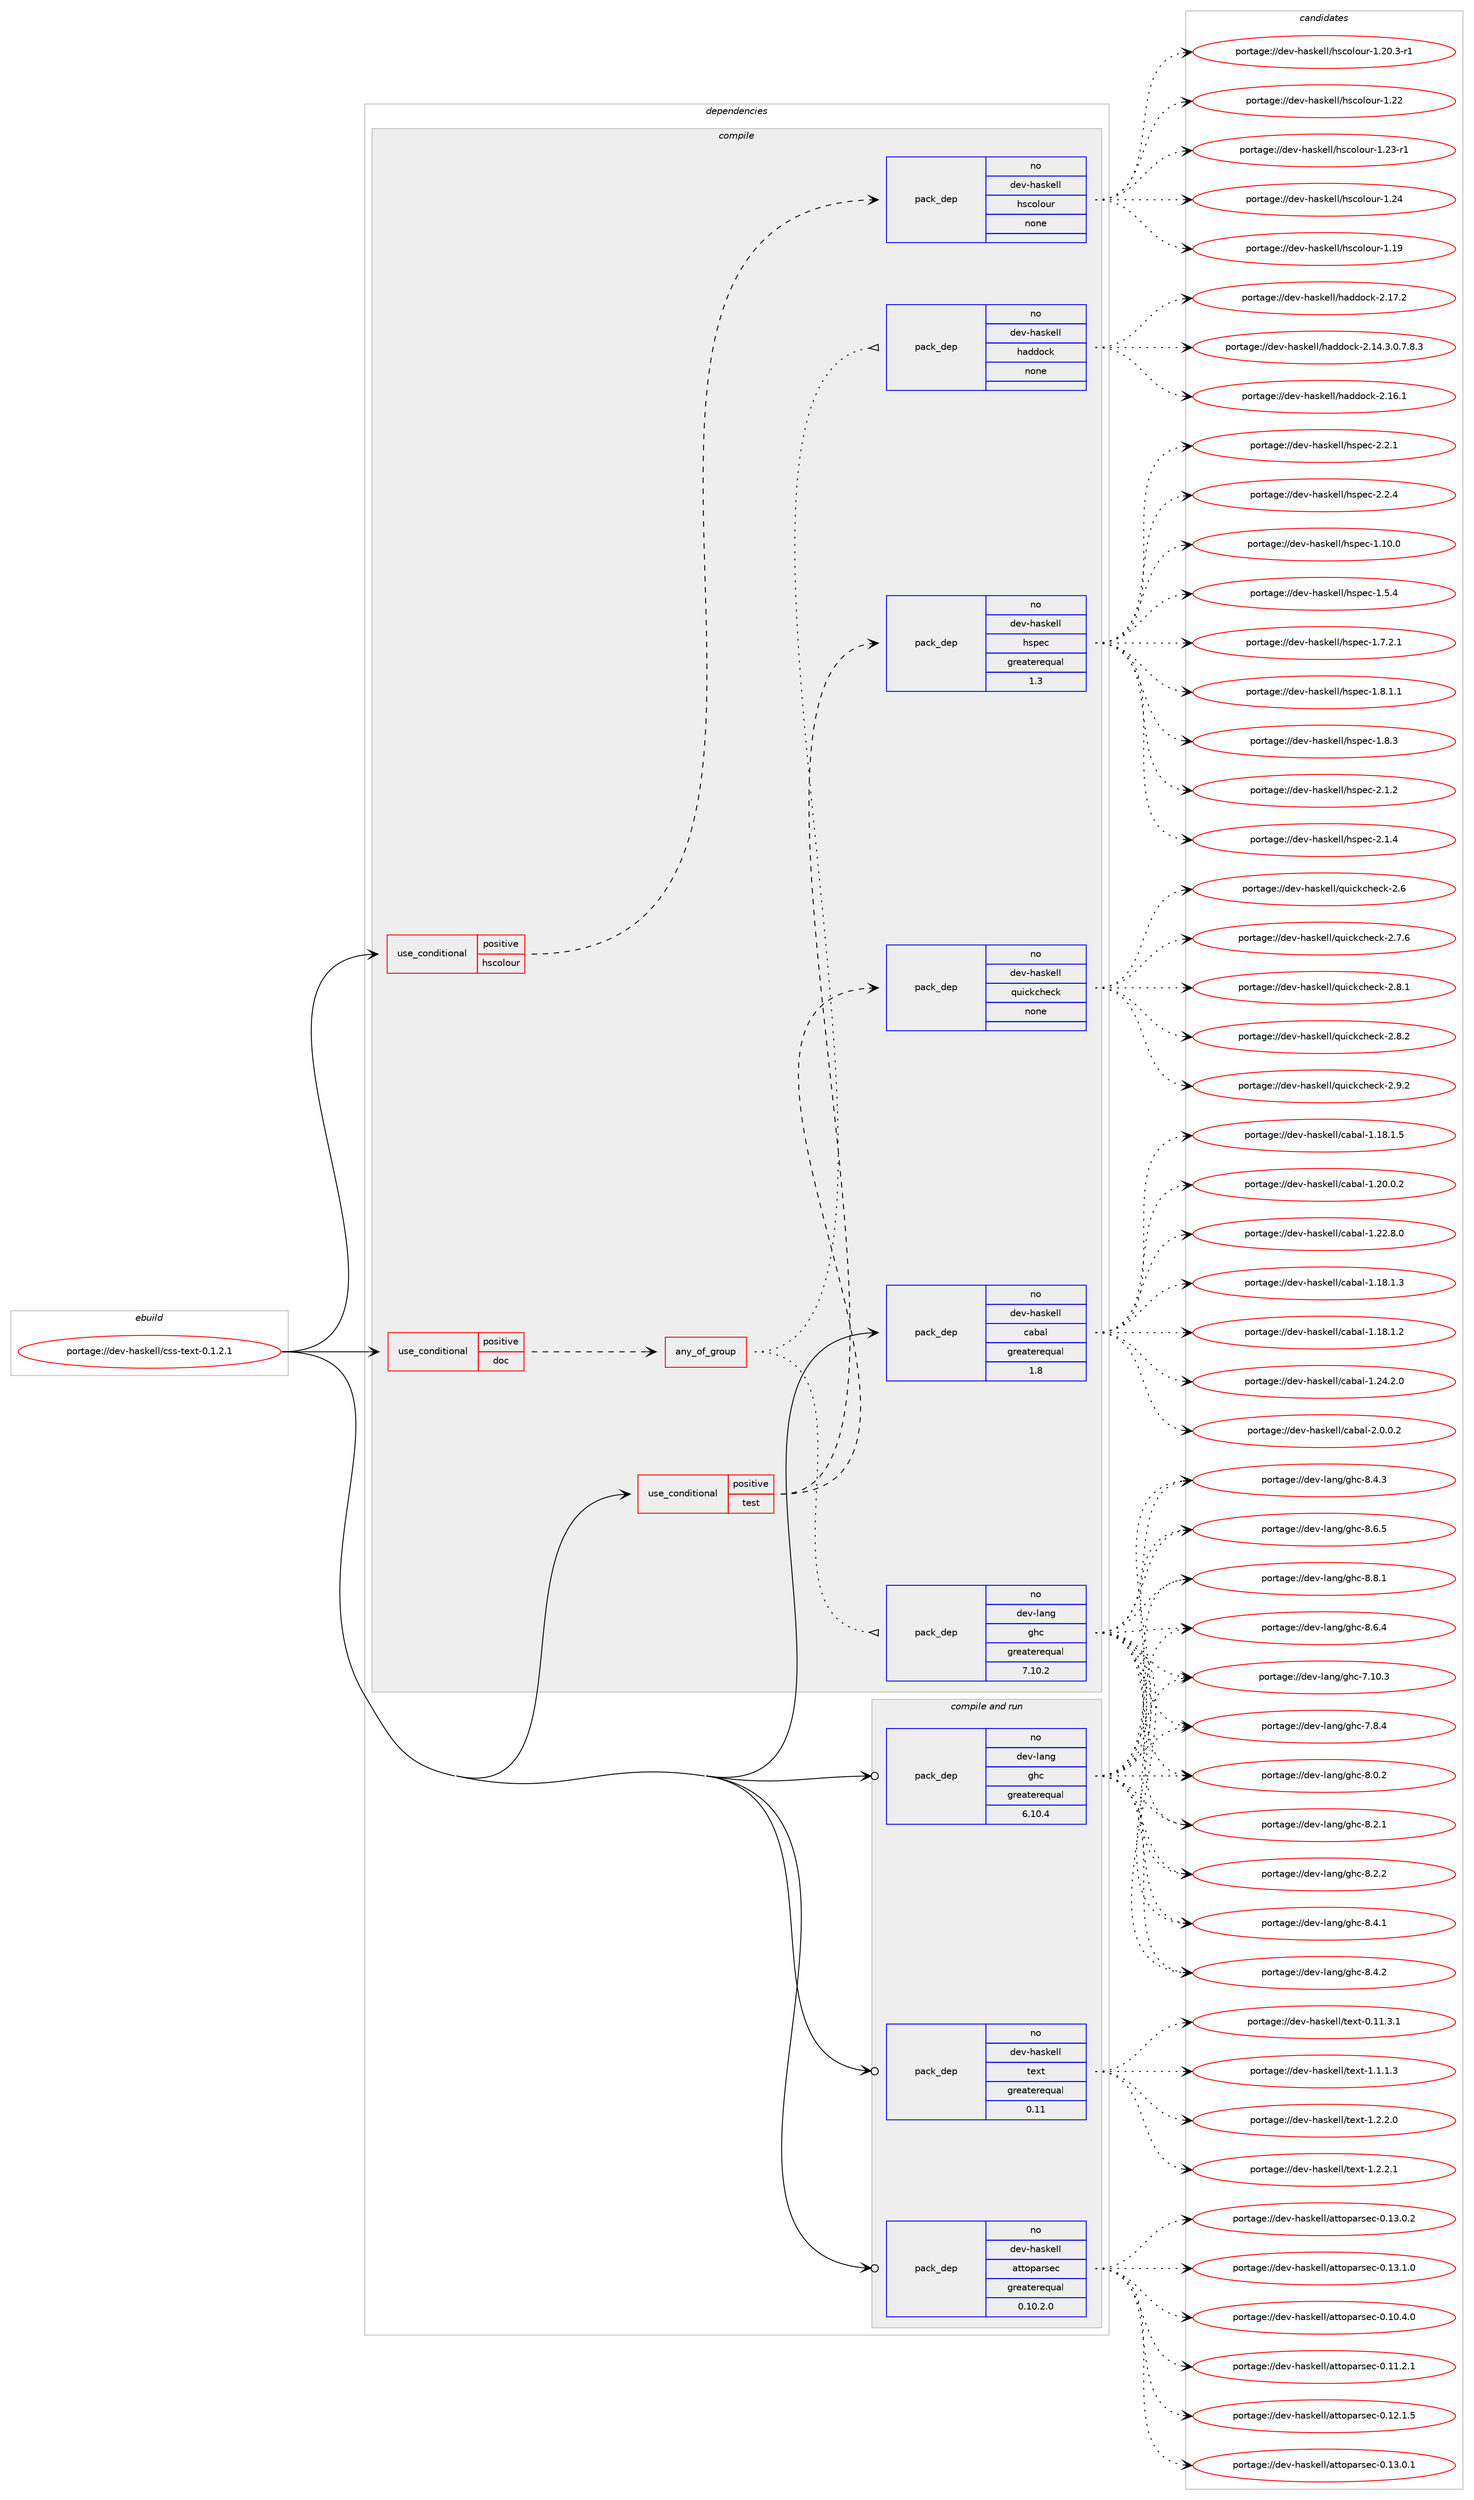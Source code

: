 digraph prolog {

# *************
# Graph options
# *************

newrank=true;
concentrate=true;
compound=true;
graph [rankdir=LR,fontname=Helvetica,fontsize=10,ranksep=1.5];#, ranksep=2.5, nodesep=0.2];
edge  [arrowhead=vee];
node  [fontname=Helvetica,fontsize=10];

# **********
# The ebuild
# **********

subgraph cluster_leftcol {
color=gray;
rank=same;
label=<<i>ebuild</i>>;
id [label="portage://dev-haskell/css-text-0.1.2.1", color=red, width=4, href="../dev-haskell/css-text-0.1.2.1.svg"];
}

# ****************
# The dependencies
# ****************

subgraph cluster_midcol {
color=gray;
label=<<i>dependencies</i>>;
subgraph cluster_compile {
fillcolor="#eeeeee";
style=filled;
label=<<i>compile</i>>;
subgraph cond14850 {
dependency66023 [label=<<TABLE BORDER="0" CELLBORDER="1" CELLSPACING="0" CELLPADDING="4"><TR><TD ROWSPAN="3" CELLPADDING="10">use_conditional</TD></TR><TR><TD>positive</TD></TR><TR><TD>doc</TD></TR></TABLE>>, shape=none, color=red];
subgraph any1555 {
dependency66024 [label=<<TABLE BORDER="0" CELLBORDER="1" CELLSPACING="0" CELLPADDING="4"><TR><TD CELLPADDING="10">any_of_group</TD></TR></TABLE>>, shape=none, color=red];subgraph pack49561 {
dependency66025 [label=<<TABLE BORDER="0" CELLBORDER="1" CELLSPACING="0" CELLPADDING="4" WIDTH="220"><TR><TD ROWSPAN="6" CELLPADDING="30">pack_dep</TD></TR><TR><TD WIDTH="110">no</TD></TR><TR><TD>dev-haskell</TD></TR><TR><TD>haddock</TD></TR><TR><TD>none</TD></TR><TR><TD></TD></TR></TABLE>>, shape=none, color=blue];
}
dependency66024:e -> dependency66025:w [weight=20,style="dotted",arrowhead="oinv"];
subgraph pack49562 {
dependency66026 [label=<<TABLE BORDER="0" CELLBORDER="1" CELLSPACING="0" CELLPADDING="4" WIDTH="220"><TR><TD ROWSPAN="6" CELLPADDING="30">pack_dep</TD></TR><TR><TD WIDTH="110">no</TD></TR><TR><TD>dev-lang</TD></TR><TR><TD>ghc</TD></TR><TR><TD>greaterequal</TD></TR><TR><TD>7.10.2</TD></TR></TABLE>>, shape=none, color=blue];
}
dependency66024:e -> dependency66026:w [weight=20,style="dotted",arrowhead="oinv"];
}
dependency66023:e -> dependency66024:w [weight=20,style="dashed",arrowhead="vee"];
}
id:e -> dependency66023:w [weight=20,style="solid",arrowhead="vee"];
subgraph cond14851 {
dependency66027 [label=<<TABLE BORDER="0" CELLBORDER="1" CELLSPACING="0" CELLPADDING="4"><TR><TD ROWSPAN="3" CELLPADDING="10">use_conditional</TD></TR><TR><TD>positive</TD></TR><TR><TD>hscolour</TD></TR></TABLE>>, shape=none, color=red];
subgraph pack49563 {
dependency66028 [label=<<TABLE BORDER="0" CELLBORDER="1" CELLSPACING="0" CELLPADDING="4" WIDTH="220"><TR><TD ROWSPAN="6" CELLPADDING="30">pack_dep</TD></TR><TR><TD WIDTH="110">no</TD></TR><TR><TD>dev-haskell</TD></TR><TR><TD>hscolour</TD></TR><TR><TD>none</TD></TR><TR><TD></TD></TR></TABLE>>, shape=none, color=blue];
}
dependency66027:e -> dependency66028:w [weight=20,style="dashed",arrowhead="vee"];
}
id:e -> dependency66027:w [weight=20,style="solid",arrowhead="vee"];
subgraph cond14852 {
dependency66029 [label=<<TABLE BORDER="0" CELLBORDER="1" CELLSPACING="0" CELLPADDING="4"><TR><TD ROWSPAN="3" CELLPADDING="10">use_conditional</TD></TR><TR><TD>positive</TD></TR><TR><TD>test</TD></TR></TABLE>>, shape=none, color=red];
subgraph pack49564 {
dependency66030 [label=<<TABLE BORDER="0" CELLBORDER="1" CELLSPACING="0" CELLPADDING="4" WIDTH="220"><TR><TD ROWSPAN="6" CELLPADDING="30">pack_dep</TD></TR><TR><TD WIDTH="110">no</TD></TR><TR><TD>dev-haskell</TD></TR><TR><TD>hspec</TD></TR><TR><TD>greaterequal</TD></TR><TR><TD>1.3</TD></TR></TABLE>>, shape=none, color=blue];
}
dependency66029:e -> dependency66030:w [weight=20,style="dashed",arrowhead="vee"];
subgraph pack49565 {
dependency66031 [label=<<TABLE BORDER="0" CELLBORDER="1" CELLSPACING="0" CELLPADDING="4" WIDTH="220"><TR><TD ROWSPAN="6" CELLPADDING="30">pack_dep</TD></TR><TR><TD WIDTH="110">no</TD></TR><TR><TD>dev-haskell</TD></TR><TR><TD>quickcheck</TD></TR><TR><TD>none</TD></TR><TR><TD></TD></TR></TABLE>>, shape=none, color=blue];
}
dependency66029:e -> dependency66031:w [weight=20,style="dashed",arrowhead="vee"];
}
id:e -> dependency66029:w [weight=20,style="solid",arrowhead="vee"];
subgraph pack49566 {
dependency66032 [label=<<TABLE BORDER="0" CELLBORDER="1" CELLSPACING="0" CELLPADDING="4" WIDTH="220"><TR><TD ROWSPAN="6" CELLPADDING="30">pack_dep</TD></TR><TR><TD WIDTH="110">no</TD></TR><TR><TD>dev-haskell</TD></TR><TR><TD>cabal</TD></TR><TR><TD>greaterequal</TD></TR><TR><TD>1.8</TD></TR></TABLE>>, shape=none, color=blue];
}
id:e -> dependency66032:w [weight=20,style="solid",arrowhead="vee"];
}
subgraph cluster_compileandrun {
fillcolor="#eeeeee";
style=filled;
label=<<i>compile and run</i>>;
subgraph pack49567 {
dependency66033 [label=<<TABLE BORDER="0" CELLBORDER="1" CELLSPACING="0" CELLPADDING="4" WIDTH="220"><TR><TD ROWSPAN="6" CELLPADDING="30">pack_dep</TD></TR><TR><TD WIDTH="110">no</TD></TR><TR><TD>dev-haskell</TD></TR><TR><TD>attoparsec</TD></TR><TR><TD>greaterequal</TD></TR><TR><TD>0.10.2.0</TD></TR></TABLE>>, shape=none, color=blue];
}
id:e -> dependency66033:w [weight=20,style="solid",arrowhead="odotvee"];
subgraph pack49568 {
dependency66034 [label=<<TABLE BORDER="0" CELLBORDER="1" CELLSPACING="0" CELLPADDING="4" WIDTH="220"><TR><TD ROWSPAN="6" CELLPADDING="30">pack_dep</TD></TR><TR><TD WIDTH="110">no</TD></TR><TR><TD>dev-haskell</TD></TR><TR><TD>text</TD></TR><TR><TD>greaterequal</TD></TR><TR><TD>0.11</TD></TR></TABLE>>, shape=none, color=blue];
}
id:e -> dependency66034:w [weight=20,style="solid",arrowhead="odotvee"];
subgraph pack49569 {
dependency66035 [label=<<TABLE BORDER="0" CELLBORDER="1" CELLSPACING="0" CELLPADDING="4" WIDTH="220"><TR><TD ROWSPAN="6" CELLPADDING="30">pack_dep</TD></TR><TR><TD WIDTH="110">no</TD></TR><TR><TD>dev-lang</TD></TR><TR><TD>ghc</TD></TR><TR><TD>greaterequal</TD></TR><TR><TD>6.10.4</TD></TR></TABLE>>, shape=none, color=blue];
}
id:e -> dependency66035:w [weight=20,style="solid",arrowhead="odotvee"];
}
subgraph cluster_run {
fillcolor="#eeeeee";
style=filled;
label=<<i>run</i>>;
}
}

# **************
# The candidates
# **************

subgraph cluster_choices {
rank=same;
color=gray;
label=<<i>candidates</i>>;

subgraph choice49561 {
color=black;
nodesep=1;
choiceportage1001011184510497115107101108108471049710010011199107455046495246514648465546564651 [label="portage://dev-haskell/haddock-2.14.3.0.7.8.3", color=red, width=4,href="../dev-haskell/haddock-2.14.3.0.7.8.3.svg"];
choiceportage100101118451049711510710110810847104971001001119910745504649544649 [label="portage://dev-haskell/haddock-2.16.1", color=red, width=4,href="../dev-haskell/haddock-2.16.1.svg"];
choiceportage100101118451049711510710110810847104971001001119910745504649554650 [label="portage://dev-haskell/haddock-2.17.2", color=red, width=4,href="../dev-haskell/haddock-2.17.2.svg"];
dependency66025:e -> choiceportage1001011184510497115107101108108471049710010011199107455046495246514648465546564651:w [style=dotted,weight="100"];
dependency66025:e -> choiceportage100101118451049711510710110810847104971001001119910745504649544649:w [style=dotted,weight="100"];
dependency66025:e -> choiceportage100101118451049711510710110810847104971001001119910745504649554650:w [style=dotted,weight="100"];
}
subgraph choice49562 {
color=black;
nodesep=1;
choiceportage1001011184510897110103471031049945554649484651 [label="portage://dev-lang/ghc-7.10.3", color=red, width=4,href="../dev-lang/ghc-7.10.3.svg"];
choiceportage10010111845108971101034710310499455546564652 [label="portage://dev-lang/ghc-7.8.4", color=red, width=4,href="../dev-lang/ghc-7.8.4.svg"];
choiceportage10010111845108971101034710310499455646484650 [label="portage://dev-lang/ghc-8.0.2", color=red, width=4,href="../dev-lang/ghc-8.0.2.svg"];
choiceportage10010111845108971101034710310499455646504649 [label="portage://dev-lang/ghc-8.2.1", color=red, width=4,href="../dev-lang/ghc-8.2.1.svg"];
choiceportage10010111845108971101034710310499455646504650 [label="portage://dev-lang/ghc-8.2.2", color=red, width=4,href="../dev-lang/ghc-8.2.2.svg"];
choiceportage10010111845108971101034710310499455646524649 [label="portage://dev-lang/ghc-8.4.1", color=red, width=4,href="../dev-lang/ghc-8.4.1.svg"];
choiceportage10010111845108971101034710310499455646524650 [label="portage://dev-lang/ghc-8.4.2", color=red, width=4,href="../dev-lang/ghc-8.4.2.svg"];
choiceportage10010111845108971101034710310499455646524651 [label="portage://dev-lang/ghc-8.4.3", color=red, width=4,href="../dev-lang/ghc-8.4.3.svg"];
choiceportage10010111845108971101034710310499455646544652 [label="portage://dev-lang/ghc-8.6.4", color=red, width=4,href="../dev-lang/ghc-8.6.4.svg"];
choiceportage10010111845108971101034710310499455646544653 [label="portage://dev-lang/ghc-8.6.5", color=red, width=4,href="../dev-lang/ghc-8.6.5.svg"];
choiceportage10010111845108971101034710310499455646564649 [label="portage://dev-lang/ghc-8.8.1", color=red, width=4,href="../dev-lang/ghc-8.8.1.svg"];
dependency66026:e -> choiceportage1001011184510897110103471031049945554649484651:w [style=dotted,weight="100"];
dependency66026:e -> choiceportage10010111845108971101034710310499455546564652:w [style=dotted,weight="100"];
dependency66026:e -> choiceportage10010111845108971101034710310499455646484650:w [style=dotted,weight="100"];
dependency66026:e -> choiceportage10010111845108971101034710310499455646504649:w [style=dotted,weight="100"];
dependency66026:e -> choiceportage10010111845108971101034710310499455646504650:w [style=dotted,weight="100"];
dependency66026:e -> choiceportage10010111845108971101034710310499455646524649:w [style=dotted,weight="100"];
dependency66026:e -> choiceportage10010111845108971101034710310499455646524650:w [style=dotted,weight="100"];
dependency66026:e -> choiceportage10010111845108971101034710310499455646524651:w [style=dotted,weight="100"];
dependency66026:e -> choiceportage10010111845108971101034710310499455646544652:w [style=dotted,weight="100"];
dependency66026:e -> choiceportage10010111845108971101034710310499455646544653:w [style=dotted,weight="100"];
dependency66026:e -> choiceportage10010111845108971101034710310499455646564649:w [style=dotted,weight="100"];
}
subgraph choice49563 {
color=black;
nodesep=1;
choiceportage100101118451049711510710110810847104115991111081111171144549464957 [label="portage://dev-haskell/hscolour-1.19", color=red, width=4,href="../dev-haskell/hscolour-1.19.svg"];
choiceportage10010111845104971151071011081084710411599111108111117114454946504846514511449 [label="portage://dev-haskell/hscolour-1.20.3-r1", color=red, width=4,href="../dev-haskell/hscolour-1.20.3-r1.svg"];
choiceportage100101118451049711510710110810847104115991111081111171144549465050 [label="portage://dev-haskell/hscolour-1.22", color=red, width=4,href="../dev-haskell/hscolour-1.22.svg"];
choiceportage1001011184510497115107101108108471041159911110811111711445494650514511449 [label="portage://dev-haskell/hscolour-1.23-r1", color=red, width=4,href="../dev-haskell/hscolour-1.23-r1.svg"];
choiceportage100101118451049711510710110810847104115991111081111171144549465052 [label="portage://dev-haskell/hscolour-1.24", color=red, width=4,href="../dev-haskell/hscolour-1.24.svg"];
dependency66028:e -> choiceportage100101118451049711510710110810847104115991111081111171144549464957:w [style=dotted,weight="100"];
dependency66028:e -> choiceportage10010111845104971151071011081084710411599111108111117114454946504846514511449:w [style=dotted,weight="100"];
dependency66028:e -> choiceportage100101118451049711510710110810847104115991111081111171144549465050:w [style=dotted,weight="100"];
dependency66028:e -> choiceportage1001011184510497115107101108108471041159911110811111711445494650514511449:w [style=dotted,weight="100"];
dependency66028:e -> choiceportage100101118451049711510710110810847104115991111081111171144549465052:w [style=dotted,weight="100"];
}
subgraph choice49564 {
color=black;
nodesep=1;
choiceportage1001011184510497115107101108108471041151121019945494649484648 [label="portage://dev-haskell/hspec-1.10.0", color=red, width=4,href="../dev-haskell/hspec-1.10.0.svg"];
choiceportage10010111845104971151071011081084710411511210199454946534652 [label="portage://dev-haskell/hspec-1.5.4", color=red, width=4,href="../dev-haskell/hspec-1.5.4.svg"];
choiceportage100101118451049711510710110810847104115112101994549465546504649 [label="portage://dev-haskell/hspec-1.7.2.1", color=red, width=4,href="../dev-haskell/hspec-1.7.2.1.svg"];
choiceportage100101118451049711510710110810847104115112101994549465646494649 [label="portage://dev-haskell/hspec-1.8.1.1", color=red, width=4,href="../dev-haskell/hspec-1.8.1.1.svg"];
choiceportage10010111845104971151071011081084710411511210199454946564651 [label="portage://dev-haskell/hspec-1.8.3", color=red, width=4,href="../dev-haskell/hspec-1.8.3.svg"];
choiceportage10010111845104971151071011081084710411511210199455046494650 [label="portage://dev-haskell/hspec-2.1.2", color=red, width=4,href="../dev-haskell/hspec-2.1.2.svg"];
choiceportage10010111845104971151071011081084710411511210199455046494652 [label="portage://dev-haskell/hspec-2.1.4", color=red, width=4,href="../dev-haskell/hspec-2.1.4.svg"];
choiceportage10010111845104971151071011081084710411511210199455046504649 [label="portage://dev-haskell/hspec-2.2.1", color=red, width=4,href="../dev-haskell/hspec-2.2.1.svg"];
choiceportage10010111845104971151071011081084710411511210199455046504652 [label="portage://dev-haskell/hspec-2.2.4", color=red, width=4,href="../dev-haskell/hspec-2.2.4.svg"];
dependency66030:e -> choiceportage1001011184510497115107101108108471041151121019945494649484648:w [style=dotted,weight="100"];
dependency66030:e -> choiceportage10010111845104971151071011081084710411511210199454946534652:w [style=dotted,weight="100"];
dependency66030:e -> choiceportage100101118451049711510710110810847104115112101994549465546504649:w [style=dotted,weight="100"];
dependency66030:e -> choiceportage100101118451049711510710110810847104115112101994549465646494649:w [style=dotted,weight="100"];
dependency66030:e -> choiceportage10010111845104971151071011081084710411511210199454946564651:w [style=dotted,weight="100"];
dependency66030:e -> choiceportage10010111845104971151071011081084710411511210199455046494650:w [style=dotted,weight="100"];
dependency66030:e -> choiceportage10010111845104971151071011081084710411511210199455046494652:w [style=dotted,weight="100"];
dependency66030:e -> choiceportage10010111845104971151071011081084710411511210199455046504649:w [style=dotted,weight="100"];
dependency66030:e -> choiceportage10010111845104971151071011081084710411511210199455046504652:w [style=dotted,weight="100"];
}
subgraph choice49565 {
color=black;
nodesep=1;
choiceportage10010111845104971151071011081084711311710599107991041019910745504654 [label="portage://dev-haskell/quickcheck-2.6", color=red, width=4,href="../dev-haskell/quickcheck-2.6.svg"];
choiceportage100101118451049711510710110810847113117105991079910410199107455046554654 [label="portage://dev-haskell/quickcheck-2.7.6", color=red, width=4,href="../dev-haskell/quickcheck-2.7.6.svg"];
choiceportage100101118451049711510710110810847113117105991079910410199107455046564649 [label="portage://dev-haskell/quickcheck-2.8.1", color=red, width=4,href="../dev-haskell/quickcheck-2.8.1.svg"];
choiceportage100101118451049711510710110810847113117105991079910410199107455046564650 [label="portage://dev-haskell/quickcheck-2.8.2", color=red, width=4,href="../dev-haskell/quickcheck-2.8.2.svg"];
choiceportage100101118451049711510710110810847113117105991079910410199107455046574650 [label="portage://dev-haskell/quickcheck-2.9.2", color=red, width=4,href="../dev-haskell/quickcheck-2.9.2.svg"];
dependency66031:e -> choiceportage10010111845104971151071011081084711311710599107991041019910745504654:w [style=dotted,weight="100"];
dependency66031:e -> choiceportage100101118451049711510710110810847113117105991079910410199107455046554654:w [style=dotted,weight="100"];
dependency66031:e -> choiceportage100101118451049711510710110810847113117105991079910410199107455046564649:w [style=dotted,weight="100"];
dependency66031:e -> choiceportage100101118451049711510710110810847113117105991079910410199107455046564650:w [style=dotted,weight="100"];
dependency66031:e -> choiceportage100101118451049711510710110810847113117105991079910410199107455046574650:w [style=dotted,weight="100"];
}
subgraph choice49566 {
color=black;
nodesep=1;
choiceportage10010111845104971151071011081084799979897108454946495646494650 [label="portage://dev-haskell/cabal-1.18.1.2", color=red, width=4,href="../dev-haskell/cabal-1.18.1.2.svg"];
choiceportage10010111845104971151071011081084799979897108454946495646494651 [label="portage://dev-haskell/cabal-1.18.1.3", color=red, width=4,href="../dev-haskell/cabal-1.18.1.3.svg"];
choiceportage10010111845104971151071011081084799979897108454946495646494653 [label="portage://dev-haskell/cabal-1.18.1.5", color=red, width=4,href="../dev-haskell/cabal-1.18.1.5.svg"];
choiceportage10010111845104971151071011081084799979897108454946504846484650 [label="portage://dev-haskell/cabal-1.20.0.2", color=red, width=4,href="../dev-haskell/cabal-1.20.0.2.svg"];
choiceportage10010111845104971151071011081084799979897108454946505046564648 [label="portage://dev-haskell/cabal-1.22.8.0", color=red, width=4,href="../dev-haskell/cabal-1.22.8.0.svg"];
choiceportage10010111845104971151071011081084799979897108454946505246504648 [label="portage://dev-haskell/cabal-1.24.2.0", color=red, width=4,href="../dev-haskell/cabal-1.24.2.0.svg"];
choiceportage100101118451049711510710110810847999798971084550464846484650 [label="portage://dev-haskell/cabal-2.0.0.2", color=red, width=4,href="../dev-haskell/cabal-2.0.0.2.svg"];
dependency66032:e -> choiceportage10010111845104971151071011081084799979897108454946495646494650:w [style=dotted,weight="100"];
dependency66032:e -> choiceportage10010111845104971151071011081084799979897108454946495646494651:w [style=dotted,weight="100"];
dependency66032:e -> choiceportage10010111845104971151071011081084799979897108454946495646494653:w [style=dotted,weight="100"];
dependency66032:e -> choiceportage10010111845104971151071011081084799979897108454946504846484650:w [style=dotted,weight="100"];
dependency66032:e -> choiceportage10010111845104971151071011081084799979897108454946505046564648:w [style=dotted,weight="100"];
dependency66032:e -> choiceportage10010111845104971151071011081084799979897108454946505246504648:w [style=dotted,weight="100"];
dependency66032:e -> choiceportage100101118451049711510710110810847999798971084550464846484650:w [style=dotted,weight="100"];
}
subgraph choice49567 {
color=black;
nodesep=1;
choiceportage100101118451049711510710110810847971161161111129711411510199454846494846524648 [label="portage://dev-haskell/attoparsec-0.10.4.0", color=red, width=4,href="../dev-haskell/attoparsec-0.10.4.0.svg"];
choiceportage100101118451049711510710110810847971161161111129711411510199454846494946504649 [label="portage://dev-haskell/attoparsec-0.11.2.1", color=red, width=4,href="../dev-haskell/attoparsec-0.11.2.1.svg"];
choiceportage100101118451049711510710110810847971161161111129711411510199454846495046494653 [label="portage://dev-haskell/attoparsec-0.12.1.5", color=red, width=4,href="../dev-haskell/attoparsec-0.12.1.5.svg"];
choiceportage100101118451049711510710110810847971161161111129711411510199454846495146484649 [label="portage://dev-haskell/attoparsec-0.13.0.1", color=red, width=4,href="../dev-haskell/attoparsec-0.13.0.1.svg"];
choiceportage100101118451049711510710110810847971161161111129711411510199454846495146484650 [label="portage://dev-haskell/attoparsec-0.13.0.2", color=red, width=4,href="../dev-haskell/attoparsec-0.13.0.2.svg"];
choiceportage100101118451049711510710110810847971161161111129711411510199454846495146494648 [label="portage://dev-haskell/attoparsec-0.13.1.0", color=red, width=4,href="../dev-haskell/attoparsec-0.13.1.0.svg"];
dependency66033:e -> choiceportage100101118451049711510710110810847971161161111129711411510199454846494846524648:w [style=dotted,weight="100"];
dependency66033:e -> choiceportage100101118451049711510710110810847971161161111129711411510199454846494946504649:w [style=dotted,weight="100"];
dependency66033:e -> choiceportage100101118451049711510710110810847971161161111129711411510199454846495046494653:w [style=dotted,weight="100"];
dependency66033:e -> choiceportage100101118451049711510710110810847971161161111129711411510199454846495146484649:w [style=dotted,weight="100"];
dependency66033:e -> choiceportage100101118451049711510710110810847971161161111129711411510199454846495146484650:w [style=dotted,weight="100"];
dependency66033:e -> choiceportage100101118451049711510710110810847971161161111129711411510199454846495146494648:w [style=dotted,weight="100"];
}
subgraph choice49568 {
color=black;
nodesep=1;
choiceportage100101118451049711510710110810847116101120116454846494946514649 [label="portage://dev-haskell/text-0.11.3.1", color=red, width=4,href="../dev-haskell/text-0.11.3.1.svg"];
choiceportage1001011184510497115107101108108471161011201164549464946494651 [label="portage://dev-haskell/text-1.1.1.3", color=red, width=4,href="../dev-haskell/text-1.1.1.3.svg"];
choiceportage1001011184510497115107101108108471161011201164549465046504648 [label="portage://dev-haskell/text-1.2.2.0", color=red, width=4,href="../dev-haskell/text-1.2.2.0.svg"];
choiceportage1001011184510497115107101108108471161011201164549465046504649 [label="portage://dev-haskell/text-1.2.2.1", color=red, width=4,href="../dev-haskell/text-1.2.2.1.svg"];
dependency66034:e -> choiceportage100101118451049711510710110810847116101120116454846494946514649:w [style=dotted,weight="100"];
dependency66034:e -> choiceportage1001011184510497115107101108108471161011201164549464946494651:w [style=dotted,weight="100"];
dependency66034:e -> choiceportage1001011184510497115107101108108471161011201164549465046504648:w [style=dotted,weight="100"];
dependency66034:e -> choiceportage1001011184510497115107101108108471161011201164549465046504649:w [style=dotted,weight="100"];
}
subgraph choice49569 {
color=black;
nodesep=1;
choiceportage1001011184510897110103471031049945554649484651 [label="portage://dev-lang/ghc-7.10.3", color=red, width=4,href="../dev-lang/ghc-7.10.3.svg"];
choiceportage10010111845108971101034710310499455546564652 [label="portage://dev-lang/ghc-7.8.4", color=red, width=4,href="../dev-lang/ghc-7.8.4.svg"];
choiceportage10010111845108971101034710310499455646484650 [label="portage://dev-lang/ghc-8.0.2", color=red, width=4,href="../dev-lang/ghc-8.0.2.svg"];
choiceportage10010111845108971101034710310499455646504649 [label="portage://dev-lang/ghc-8.2.1", color=red, width=4,href="../dev-lang/ghc-8.2.1.svg"];
choiceportage10010111845108971101034710310499455646504650 [label="portage://dev-lang/ghc-8.2.2", color=red, width=4,href="../dev-lang/ghc-8.2.2.svg"];
choiceportage10010111845108971101034710310499455646524649 [label="portage://dev-lang/ghc-8.4.1", color=red, width=4,href="../dev-lang/ghc-8.4.1.svg"];
choiceportage10010111845108971101034710310499455646524650 [label="portage://dev-lang/ghc-8.4.2", color=red, width=4,href="../dev-lang/ghc-8.4.2.svg"];
choiceportage10010111845108971101034710310499455646524651 [label="portage://dev-lang/ghc-8.4.3", color=red, width=4,href="../dev-lang/ghc-8.4.3.svg"];
choiceportage10010111845108971101034710310499455646544652 [label="portage://dev-lang/ghc-8.6.4", color=red, width=4,href="../dev-lang/ghc-8.6.4.svg"];
choiceportage10010111845108971101034710310499455646544653 [label="portage://dev-lang/ghc-8.6.5", color=red, width=4,href="../dev-lang/ghc-8.6.5.svg"];
choiceportage10010111845108971101034710310499455646564649 [label="portage://dev-lang/ghc-8.8.1", color=red, width=4,href="../dev-lang/ghc-8.8.1.svg"];
dependency66035:e -> choiceportage1001011184510897110103471031049945554649484651:w [style=dotted,weight="100"];
dependency66035:e -> choiceportage10010111845108971101034710310499455546564652:w [style=dotted,weight="100"];
dependency66035:e -> choiceportage10010111845108971101034710310499455646484650:w [style=dotted,weight="100"];
dependency66035:e -> choiceportage10010111845108971101034710310499455646504649:w [style=dotted,weight="100"];
dependency66035:e -> choiceportage10010111845108971101034710310499455646504650:w [style=dotted,weight="100"];
dependency66035:e -> choiceportage10010111845108971101034710310499455646524649:w [style=dotted,weight="100"];
dependency66035:e -> choiceportage10010111845108971101034710310499455646524650:w [style=dotted,weight="100"];
dependency66035:e -> choiceportage10010111845108971101034710310499455646524651:w [style=dotted,weight="100"];
dependency66035:e -> choiceportage10010111845108971101034710310499455646544652:w [style=dotted,weight="100"];
dependency66035:e -> choiceportage10010111845108971101034710310499455646544653:w [style=dotted,weight="100"];
dependency66035:e -> choiceportage10010111845108971101034710310499455646564649:w [style=dotted,weight="100"];
}
}

}
